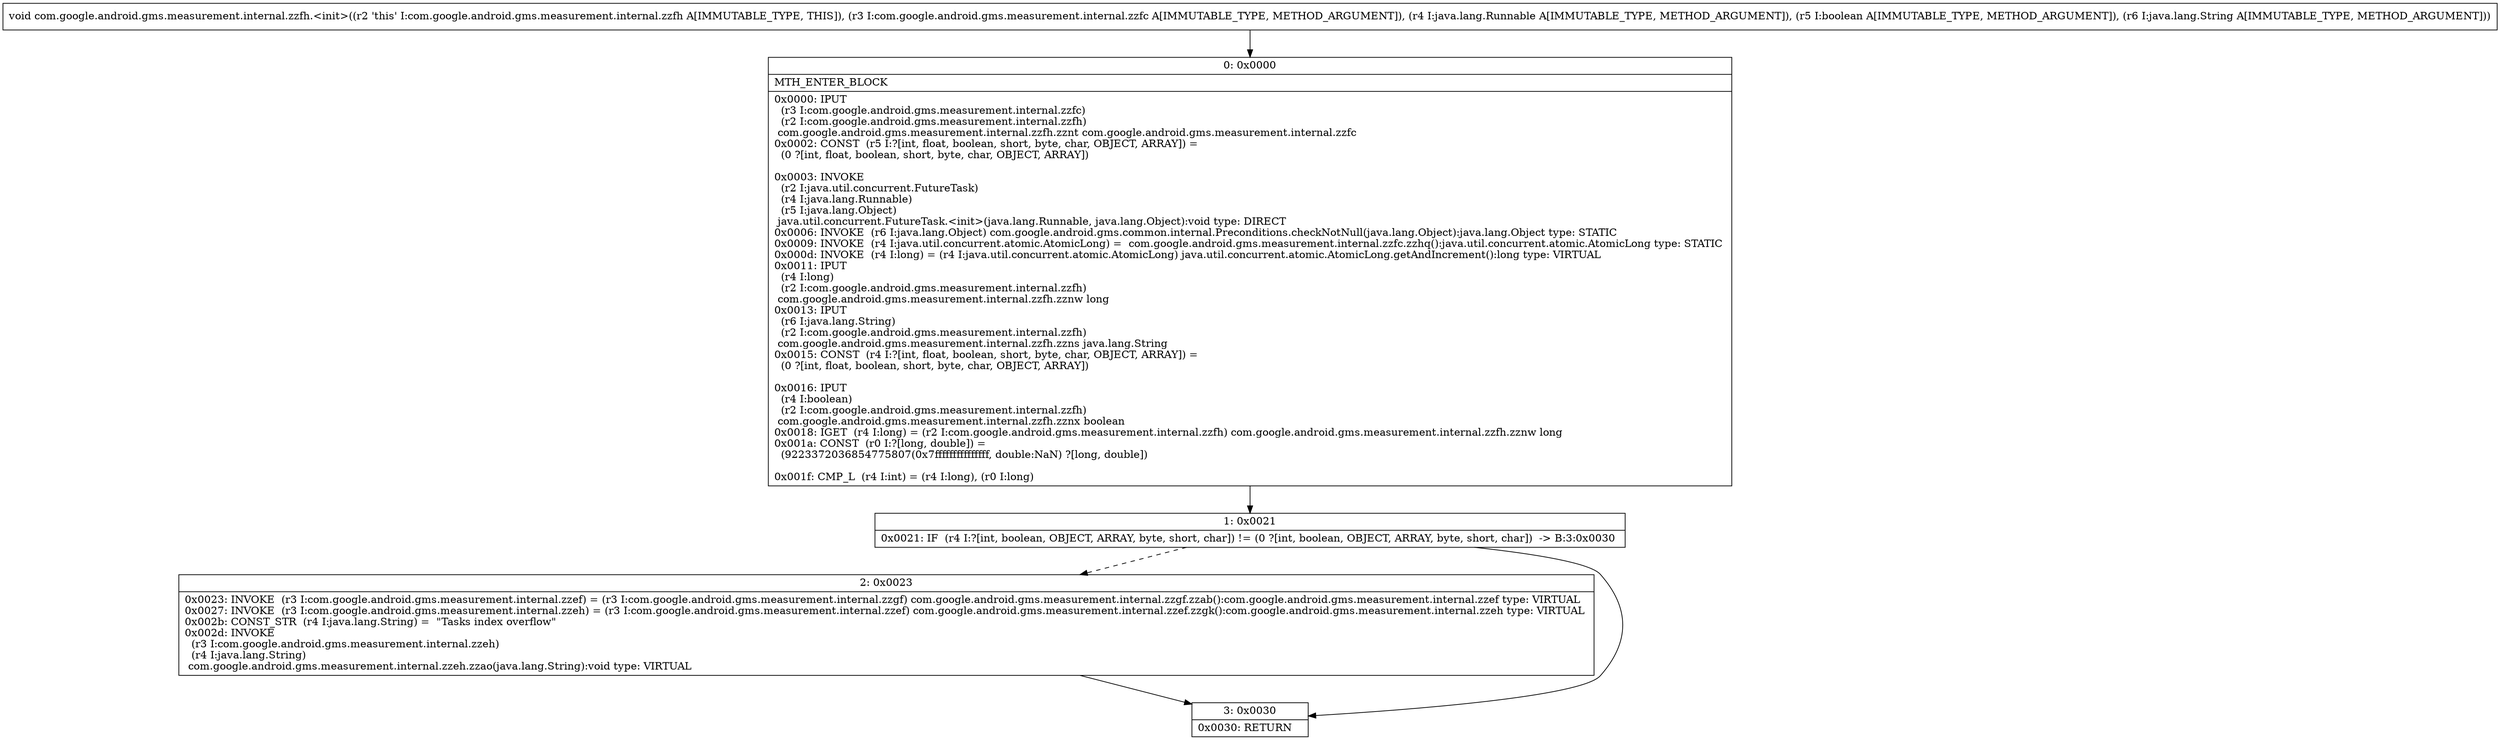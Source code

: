 digraph "CFG forcom.google.android.gms.measurement.internal.zzfh.\<init\>(Lcom\/google\/android\/gms\/measurement\/internal\/zzfc;Ljava\/lang\/Runnable;ZLjava\/lang\/String;)V" {
Node_0 [shape=record,label="{0\:\ 0x0000|MTH_ENTER_BLOCK\l|0x0000: IPUT  \l  (r3 I:com.google.android.gms.measurement.internal.zzfc)\l  (r2 I:com.google.android.gms.measurement.internal.zzfh)\l com.google.android.gms.measurement.internal.zzfh.zznt com.google.android.gms.measurement.internal.zzfc \l0x0002: CONST  (r5 I:?[int, float, boolean, short, byte, char, OBJECT, ARRAY]) = \l  (0 ?[int, float, boolean, short, byte, char, OBJECT, ARRAY])\l \l0x0003: INVOKE  \l  (r2 I:java.util.concurrent.FutureTask)\l  (r4 I:java.lang.Runnable)\l  (r5 I:java.lang.Object)\l java.util.concurrent.FutureTask.\<init\>(java.lang.Runnable, java.lang.Object):void type: DIRECT \l0x0006: INVOKE  (r6 I:java.lang.Object) com.google.android.gms.common.internal.Preconditions.checkNotNull(java.lang.Object):java.lang.Object type: STATIC \l0x0009: INVOKE  (r4 I:java.util.concurrent.atomic.AtomicLong) =  com.google.android.gms.measurement.internal.zzfc.zzhq():java.util.concurrent.atomic.AtomicLong type: STATIC \l0x000d: INVOKE  (r4 I:long) = (r4 I:java.util.concurrent.atomic.AtomicLong) java.util.concurrent.atomic.AtomicLong.getAndIncrement():long type: VIRTUAL \l0x0011: IPUT  \l  (r4 I:long)\l  (r2 I:com.google.android.gms.measurement.internal.zzfh)\l com.google.android.gms.measurement.internal.zzfh.zznw long \l0x0013: IPUT  \l  (r6 I:java.lang.String)\l  (r2 I:com.google.android.gms.measurement.internal.zzfh)\l com.google.android.gms.measurement.internal.zzfh.zzns java.lang.String \l0x0015: CONST  (r4 I:?[int, float, boolean, short, byte, char, OBJECT, ARRAY]) = \l  (0 ?[int, float, boolean, short, byte, char, OBJECT, ARRAY])\l \l0x0016: IPUT  \l  (r4 I:boolean)\l  (r2 I:com.google.android.gms.measurement.internal.zzfh)\l com.google.android.gms.measurement.internal.zzfh.zznx boolean \l0x0018: IGET  (r4 I:long) = (r2 I:com.google.android.gms.measurement.internal.zzfh) com.google.android.gms.measurement.internal.zzfh.zznw long \l0x001a: CONST  (r0 I:?[long, double]) = \l  (9223372036854775807(0x7fffffffffffffff, double:NaN) ?[long, double])\l \l0x001f: CMP_L  (r4 I:int) = (r4 I:long), (r0 I:long) \l}"];
Node_1 [shape=record,label="{1\:\ 0x0021|0x0021: IF  (r4 I:?[int, boolean, OBJECT, ARRAY, byte, short, char]) != (0 ?[int, boolean, OBJECT, ARRAY, byte, short, char])  \-\> B:3:0x0030 \l}"];
Node_2 [shape=record,label="{2\:\ 0x0023|0x0023: INVOKE  (r3 I:com.google.android.gms.measurement.internal.zzef) = (r3 I:com.google.android.gms.measurement.internal.zzgf) com.google.android.gms.measurement.internal.zzgf.zzab():com.google.android.gms.measurement.internal.zzef type: VIRTUAL \l0x0027: INVOKE  (r3 I:com.google.android.gms.measurement.internal.zzeh) = (r3 I:com.google.android.gms.measurement.internal.zzef) com.google.android.gms.measurement.internal.zzef.zzgk():com.google.android.gms.measurement.internal.zzeh type: VIRTUAL \l0x002b: CONST_STR  (r4 I:java.lang.String) =  \"Tasks index overflow\" \l0x002d: INVOKE  \l  (r3 I:com.google.android.gms.measurement.internal.zzeh)\l  (r4 I:java.lang.String)\l com.google.android.gms.measurement.internal.zzeh.zzao(java.lang.String):void type: VIRTUAL \l}"];
Node_3 [shape=record,label="{3\:\ 0x0030|0x0030: RETURN   \l}"];
MethodNode[shape=record,label="{void com.google.android.gms.measurement.internal.zzfh.\<init\>((r2 'this' I:com.google.android.gms.measurement.internal.zzfh A[IMMUTABLE_TYPE, THIS]), (r3 I:com.google.android.gms.measurement.internal.zzfc A[IMMUTABLE_TYPE, METHOD_ARGUMENT]), (r4 I:java.lang.Runnable A[IMMUTABLE_TYPE, METHOD_ARGUMENT]), (r5 I:boolean A[IMMUTABLE_TYPE, METHOD_ARGUMENT]), (r6 I:java.lang.String A[IMMUTABLE_TYPE, METHOD_ARGUMENT])) }"];
MethodNode -> Node_0;
Node_0 -> Node_1;
Node_1 -> Node_2[style=dashed];
Node_1 -> Node_3;
Node_2 -> Node_3;
}

